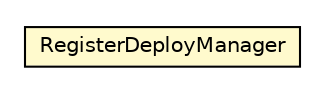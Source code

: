 #!/usr/local/bin/dot
#
# Class diagram 
# Generated by UMLGraph version R5_6-24-gf6e263 (http://www.umlgraph.org/)
#

digraph G {
	edge [fontname="Helvetica",fontsize=10,labelfontname="Helvetica",labelfontsize=10];
	node [fontname="Helvetica",fontsize=10,shape=plaintext];
	nodesep=0.25;
	ranksep=0.5;
	// org.universAAL.commerce.ustore.tools.RegisterDeployManager
	c6859153 [label=<<table title="org.universAAL.commerce.ustore.tools.RegisterDeployManager" border="0" cellborder="1" cellspacing="0" cellpadding="2" port="p" bgcolor="lemonChiffon" href="./RegisterDeployManager.html">
		<tr><td><table border="0" cellspacing="0" cellpadding="1">
<tr><td align="center" balign="center"> RegisterDeployManager </td></tr>
		</table></td></tr>
		</table>>, URL="./RegisterDeployManager.html", fontname="Helvetica", fontcolor="black", fontsize=10.0];
}

